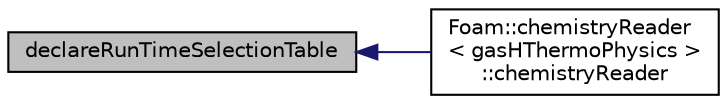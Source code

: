 digraph "declareRunTimeSelectionTable"
{
  bgcolor="transparent";
  edge [fontname="Helvetica",fontsize="10",labelfontname="Helvetica",labelfontsize="10"];
  node [fontname="Helvetica",fontsize="10",shape=record];
  rankdir="LR";
  Node1 [label="declareRunTimeSelectionTable",height=0.2,width=0.4,color="black", fillcolor="grey75", style="filled", fontcolor="black"];
  Node1 -> Node2 [dir="back",color="midnightblue",fontsize="10",style="solid",fontname="Helvetica"];
  Node2 [label="Foam::chemistryReader\l\< gasHThermoPhysics \>\l::chemistryReader",height=0.2,width=0.4,color="black",URL="$a00271.html#aff53c56f3f4d9ceabcc47c00c56bc541",tooltip="Construct null. "];
}
